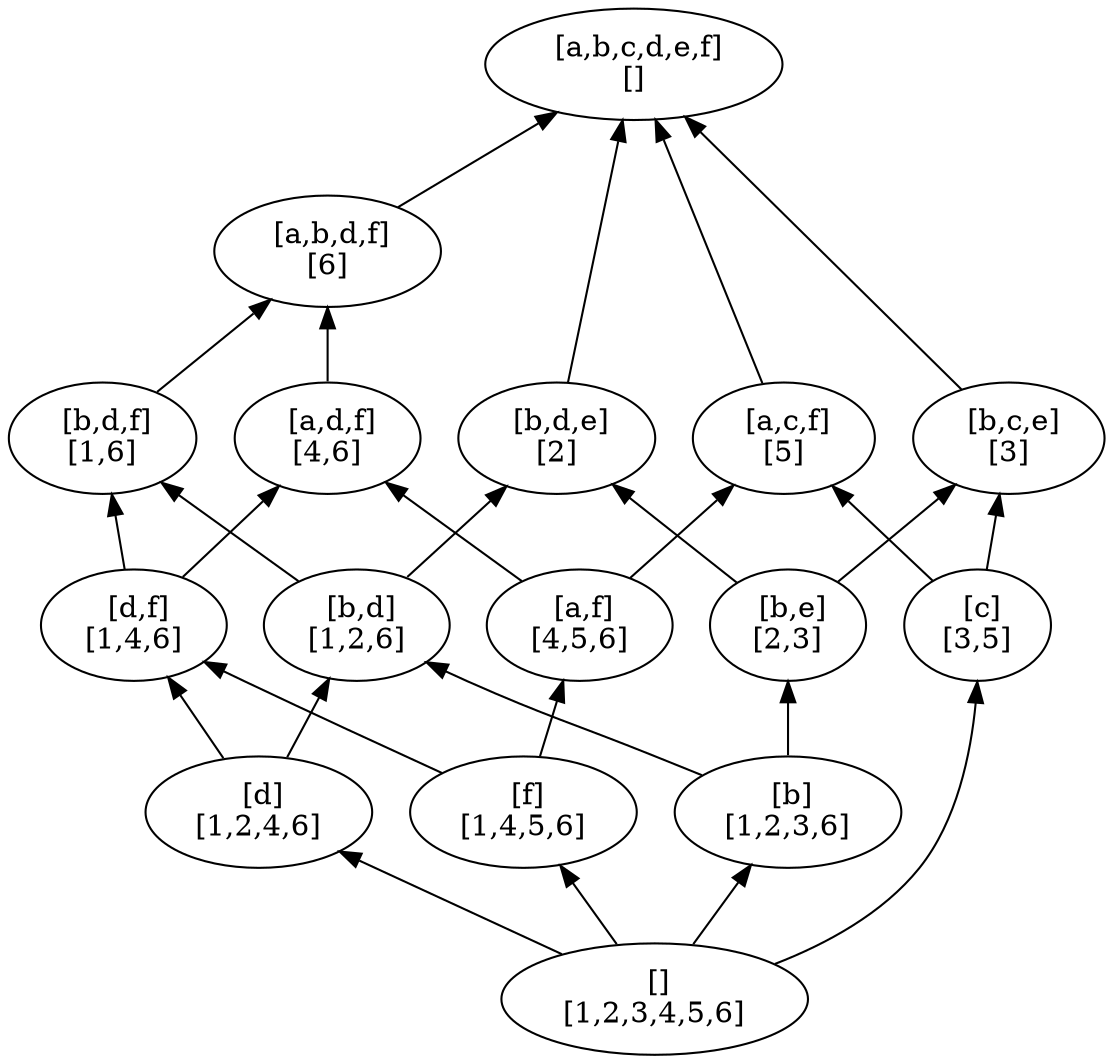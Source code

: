 digraph G {
Graph [rankdir=BT]
303 [label=" []\n[1,2,3,4,5,6]"]
322 [label=" [f]\n[1,4,5,6]"]
340 [label=" [d,f]\n[1,4,6]"]
356 [label=" [b,d,f]\n[1,6]"]
371 [label=" [a,b,d,f]\n[6]"]
385 [label=" [a,b,c,d,e,f]\n[]"]
398 [label=" [a,d,f]\n[4,6]"]
414 [label=" [a,f]\n[4,5,6]"]
432 [label=" [a,c,f]\n[5]"]
447 [label=" [d]\n[1,2,4,6]"]
466 [label=" [b,d]\n[1,2,6]"]
484 [label=" [b,d,e]\n[2]"]
499 [label=" [c]\n[3,5]"]
515 [label=" [b,c,e]\n[3]"]
531 [label=" [b]\n[1,2,3,6]"]
549 [label=" [b,e]\n[2,3]"]
303->322
303->447
303->499
303->531
322->340
322->414
340->356
340->398
356->371
371->385
398->371
414->398
414->432
432->385
447->340
447->466
466->356
466->484
484->385
499->432
499->515
515->385
531->466
531->549
549->484
549->515
}